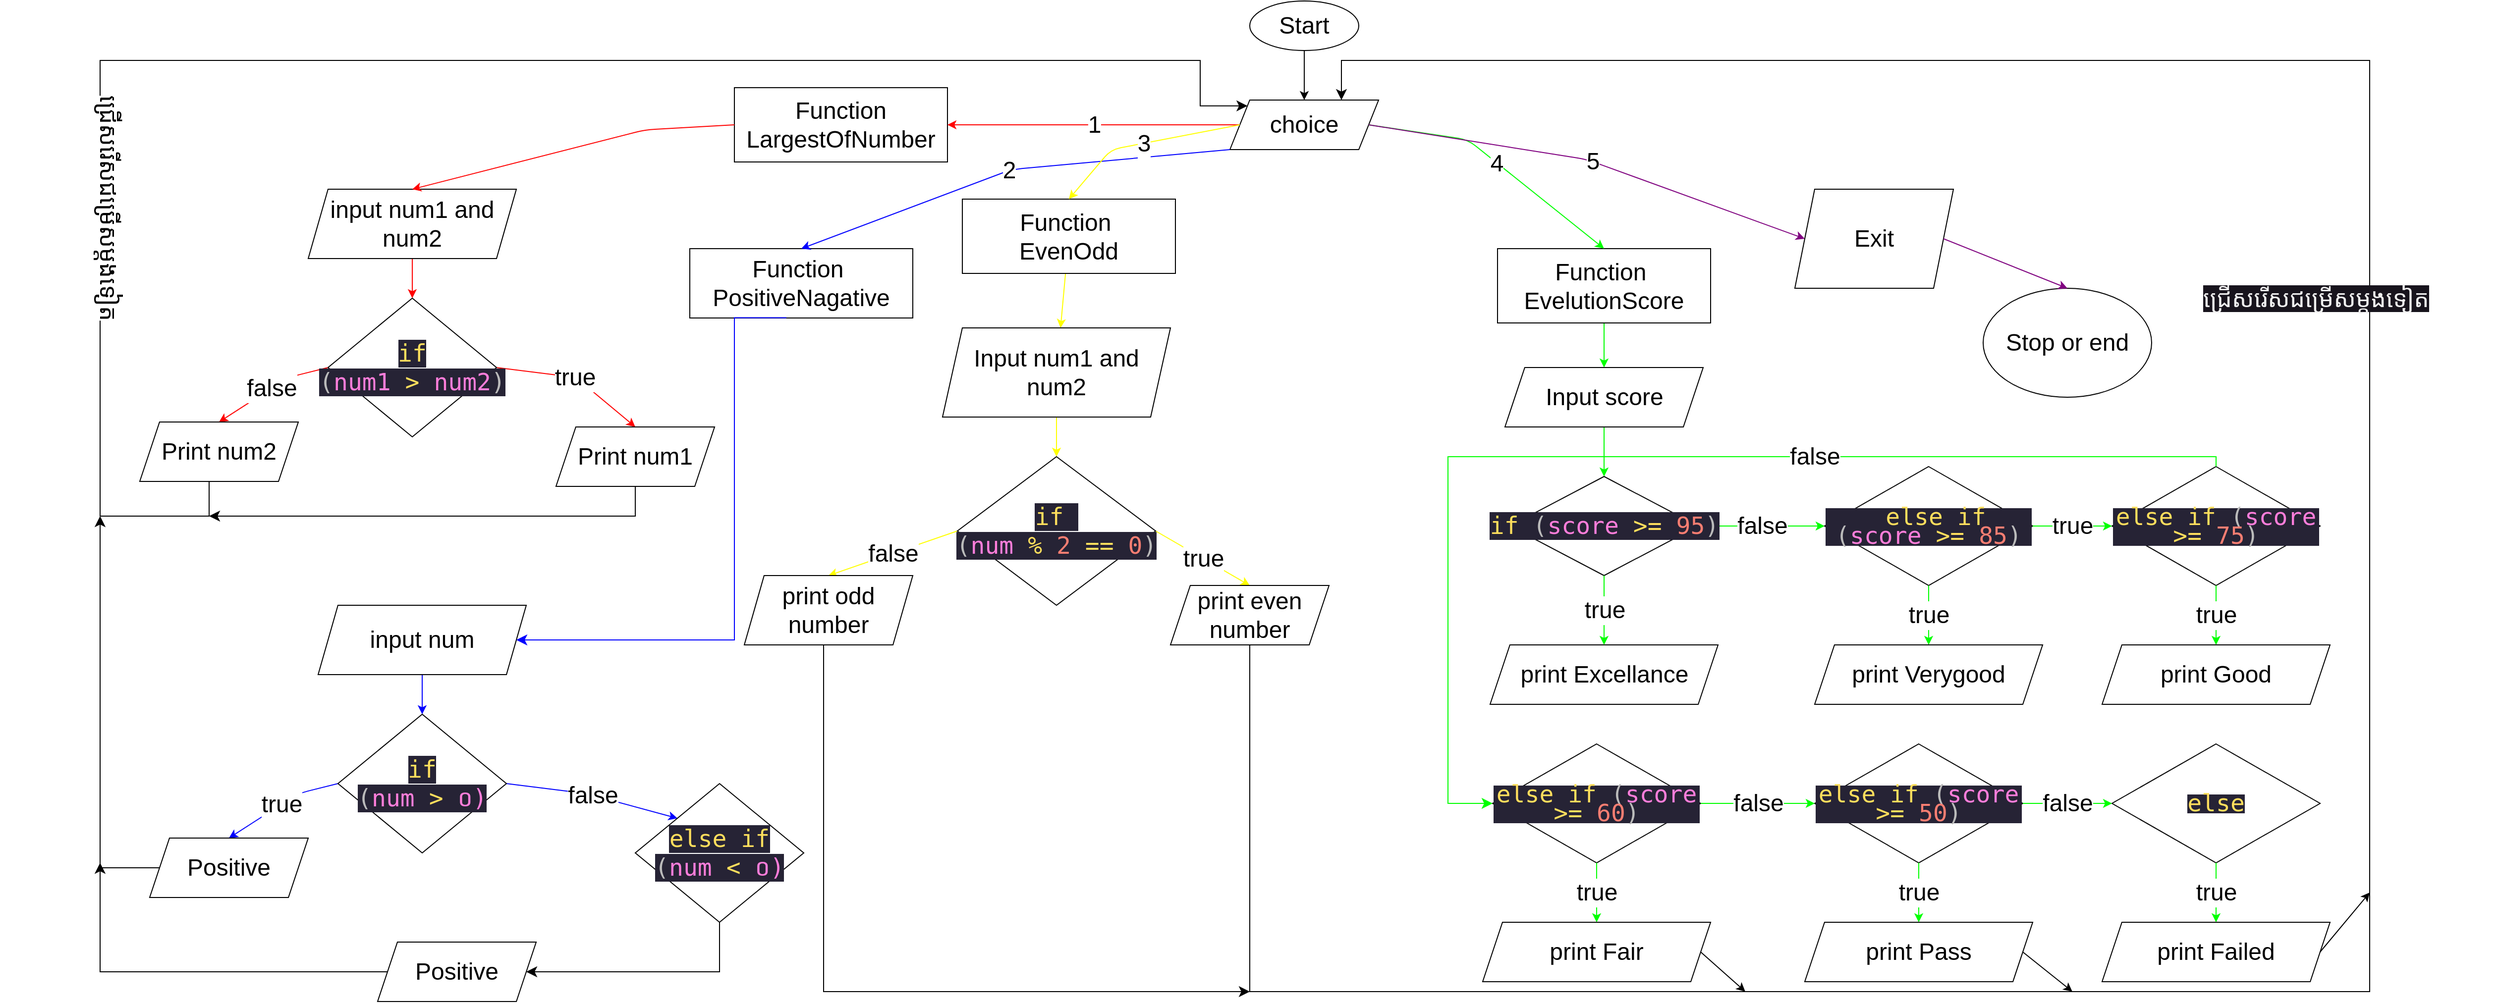 <mxfile version="25.0.2">
  <diagram id="Nfm0h8HNBkCvx8BDeSix" name="Page-1">
    <mxGraphModel dx="3462" dy="1308" grid="1" gridSize="10" guides="1" tooltips="1" connect="1" arrows="1" fold="1" page="1" pageScale="1" pageWidth="1390" pageHeight="980" math="0" shadow="0">
      <root>
        <mxCell id="0" />
        <mxCell id="1" parent="0" />
        <mxCell id="19" value="" style="edgeStyle=none;html=1;fontSize=24;" parent="1" source="17" target="18" edge="1">
          <mxGeometry relative="1" as="geometry" />
        </mxCell>
        <mxCell id="17" value="Start" style="ellipse;whiteSpace=wrap;html=1;fontSize=24;" parent="1" vertex="1">
          <mxGeometry x="350" width="110" height="50" as="geometry" />
        </mxCell>
        <mxCell id="18" value="choice" style="shape=parallelogram;perimeter=parallelogramPerimeter;whiteSpace=wrap;html=1;fixedSize=1;fontSize=24;" parent="1" vertex="1">
          <mxGeometry x="330" y="100" width="150" height="50" as="geometry" />
        </mxCell>
        <mxCell id="20" value="Function LargestOfNumber" style="whiteSpace=wrap;html=1;fontSize=24;" parent="1" vertex="1">
          <mxGeometry x="-170" y="87.5" width="215" height="75" as="geometry" />
        </mxCell>
        <mxCell id="22" value="Function&amp;nbsp;&lt;br&gt;PositiveNagative" style="whiteSpace=wrap;html=1;fontSize=24;" parent="1" vertex="1">
          <mxGeometry x="-215" y="250" width="225" height="70" as="geometry" />
        </mxCell>
        <mxCell id="25" value="" style="endArrow=classic;html=1;fontSize=24;exitX=0;exitY=0.5;exitDx=0;exitDy=0;entryX=1;entryY=0.5;entryDx=0;entryDy=0;strokeColor=#FF0000;fillColor=#FF0000;" parent="1" source="18" target="20" edge="1">
          <mxGeometry relative="1" as="geometry">
            <mxPoint x="350" y="170" as="sourcePoint" />
            <mxPoint x="450" y="170" as="targetPoint" />
          </mxGeometry>
        </mxCell>
        <mxCell id="26" value="1" style="edgeLabel;resizable=0;html=1;align=center;verticalAlign=middle;fontSize=24;" parent="25" connectable="0" vertex="1">
          <mxGeometry relative="1" as="geometry" />
        </mxCell>
        <mxCell id="27" value="" style="endArrow=classic;html=1;fontSize=24;exitX=0;exitY=1;exitDx=0;exitDy=0;entryX=0.5;entryY=0;entryDx=0;entryDy=0;strokeColor=#0000FF;fillColor=#0000FF;" parent="1" source="18" target="22" edge="1">
          <mxGeometry relative="1" as="geometry">
            <mxPoint x="480" y="124.91" as="sourcePoint" />
            <mxPoint x="580" y="124" as="targetPoint" />
            <Array as="points">
              <mxPoint x="110" y="170" />
            </Array>
          </mxGeometry>
        </mxCell>
        <mxCell id="28" value="2" style="edgeLabel;resizable=0;html=1;align=center;verticalAlign=middle;fontSize=24;" parent="27" connectable="0" vertex="1">
          <mxGeometry relative="1" as="geometry" />
        </mxCell>
        <mxCell id="63" value="" style="edgeStyle=none;html=1;fontSize=24;strokeColor=#FFFF00;fillColor=#FFFF00;" parent="1" source="30" target="62" edge="1">
          <mxGeometry relative="1" as="geometry" />
        </mxCell>
        <mxCell id="30" value="Function&amp;nbsp;&lt;br&gt;EvenOdd" style="whiteSpace=wrap;html=1;fontSize=24;" parent="1" vertex="1">
          <mxGeometry x="60" y="200" width="215" height="75" as="geometry" />
        </mxCell>
        <mxCell id="33" value="" style="endArrow=classic;html=1;fontSize=24;exitX=0;exitY=0.5;exitDx=0;exitDy=0;entryX=0.5;entryY=0;entryDx=0;entryDy=0;strokeColor=#FFFF00;fillColor=#FFFF00;" parent="1" source="18" target="30" edge="1">
          <mxGeometry relative="1" as="geometry">
            <mxPoint x="160" y="162.5" as="sourcePoint" />
            <mxPoint x="260" y="162.5" as="targetPoint" />
            <Array as="points">
              <mxPoint x="210" y="150" />
            </Array>
          </mxGeometry>
        </mxCell>
        <mxCell id="34" value="3" style="edgeLabel;resizable=0;html=1;align=center;verticalAlign=middle;fontSize=24;" parent="33" connectable="0" vertex="1">
          <mxGeometry relative="1" as="geometry" />
        </mxCell>
        <mxCell id="80" value="" style="edgeStyle=none;html=1;fontSize=24;strokeColor=#00FF00;fillColor=#00FF00;" parent="1" source="35" target="79" edge="1">
          <mxGeometry relative="1" as="geometry" />
        </mxCell>
        <mxCell id="35" value="Function&amp;nbsp;&lt;br&gt;EvelutionScore" style="whiteSpace=wrap;html=1;fontSize=24;" parent="1" vertex="1">
          <mxGeometry x="600" y="250" width="215" height="75" as="geometry" />
        </mxCell>
        <mxCell id="38" value="" style="endArrow=classic;html=1;fontSize=24;exitX=1;exitY=0.5;exitDx=0;exitDy=0;entryX=0.5;entryY=0;entryDx=0;entryDy=0;strokeColor=#00FF00;fillColor=#00FF00;" parent="1" source="18" target="35" edge="1">
          <mxGeometry relative="1" as="geometry">
            <mxPoint x="460" y="190" as="sourcePoint" />
            <mxPoint x="560" y="190" as="targetPoint" />
            <Array as="points">
              <mxPoint x="570" y="140" />
            </Array>
          </mxGeometry>
        </mxCell>
        <mxCell id="39" value="4" style="edgeLabel;resizable=0;html=1;align=center;verticalAlign=middle;fontSize=24;" parent="38" connectable="0" vertex="1">
          <mxGeometry relative="1" as="geometry" />
        </mxCell>
        <mxCell id="41" value="" style="endArrow=classic;html=1;fontSize=24;exitX=1;exitY=0.5;exitDx=0;exitDy=0;entryX=0;entryY=0.5;entryDx=0;entryDy=0;strokeColor=#800080;fillColor=#800080;" parent="1" source="18" target="152" edge="1">
          <mxGeometry relative="1" as="geometry">
            <mxPoint x="560" y="210" as="sourcePoint" />
            <mxPoint x="907.5" y="200" as="targetPoint" />
            <Array as="points">
              <mxPoint x="690" y="160" />
            </Array>
          </mxGeometry>
        </mxCell>
        <mxCell id="42" value="5" style="edgeLabel;resizable=0;html=1;align=center;verticalAlign=middle;fontSize=24;" parent="41" connectable="0" vertex="1">
          <mxGeometry relative="1" as="geometry" />
        </mxCell>
        <mxCell id="47" value="" style="endArrow=classic;html=1;fontSize=24;exitX=0.5;exitY=1;exitDx=0;exitDy=0;entryX=0.5;entryY=0;entryDx=0;entryDy=0;strokeColor=#FF0000;fillColor=#FF0000;" parent="1" source="44" target="93" edge="1">
          <mxGeometry relative="1" as="geometry">
            <mxPoint x="-495" y="300" as="targetPoint" />
          </mxGeometry>
        </mxCell>
        <mxCell id="44" value="input num1 and num2" style="shape=parallelogram;perimeter=parallelogramPerimeter;whiteSpace=wrap;html=1;fixedSize=1;fontSize=24;" parent="1" vertex="1">
          <mxGeometry x="-600" y="190" width="210" height="70" as="geometry" />
        </mxCell>
        <mxCell id="45" value="" style="endArrow=classic;html=1;fontSize=24;exitX=0;exitY=0.5;exitDx=0;exitDy=0;entryX=0.5;entryY=0;entryDx=0;entryDy=0;strokeColor=#FF0000;fillColor=#FF0000;" parent="1" source="20" target="44" edge="1">
          <mxGeometry width="50" height="50" relative="1" as="geometry">
            <mxPoint x="-250" y="120" as="sourcePoint" />
            <mxPoint x="-200" y="70" as="targetPoint" />
            <Array as="points">
              <mxPoint x="-260" y="130" />
            </Array>
          </mxGeometry>
        </mxCell>
        <mxCell id="50" value="" style="endArrow=classic;html=1;fontSize=24;exitX=0;exitY=0.5;exitDx=0;exitDy=0;entryX=0.5;entryY=0;entryDx=0;entryDy=0;strokeColor=#FF0000;fillColor=#FF0000;" parent="1" source="93" target="97" edge="1">
          <mxGeometry relative="1" as="geometry">
            <mxPoint x="-585" y="330" as="sourcePoint" />
            <mxPoint x="-697.5" y="420" as="targetPoint" />
            <Array as="points">
              <mxPoint x="-620" y="380" />
            </Array>
          </mxGeometry>
        </mxCell>
        <mxCell id="51" value="false" style="edgeLabel;resizable=0;html=1;align=center;verticalAlign=middle;fontSize=24;" parent="50" connectable="0" vertex="1">
          <mxGeometry relative="1" as="geometry" />
        </mxCell>
        <mxCell id="53" value="" style="endArrow=classic;html=1;fontSize=24;exitX=1;exitY=0.5;exitDx=0;exitDy=0;entryX=0.5;entryY=0;entryDx=0;entryDy=0;strokeColor=#FF0000;fillColor=#FF0000;" parent="1" source="93" target="98" edge="1">
          <mxGeometry relative="1" as="geometry">
            <mxPoint x="-405" y="330" as="sourcePoint" />
            <mxPoint x="-270" y="425" as="targetPoint" />
            <Array as="points">
              <mxPoint x="-330" y="380" />
            </Array>
          </mxGeometry>
        </mxCell>
        <mxCell id="54" value="true" style="edgeLabel;resizable=0;html=1;align=center;verticalAlign=middle;fontSize=24;" parent="53" connectable="0" vertex="1">
          <mxGeometry relative="1" as="geometry" />
        </mxCell>
        <mxCell id="59" value="" style="edgeStyle=segmentEdgeStyle;endArrow=classic;html=1;curved=0;rounded=0;endSize=8;startSize=8;fontSize=24;exitX=0.5;exitY=1;exitDx=0;exitDy=0;entryX=0;entryY=0;entryDx=0;entryDy=0;" parent="1" source="97" target="18" edge="1">
          <mxGeometry width="50" height="50" relative="1" as="geometry">
            <mxPoint x="-697.5" y="480" as="sourcePoint" />
            <mxPoint x="180" y="290" as="targetPoint" />
            <Array as="points">
              <mxPoint x="-690" y="480" />
              <mxPoint x="-700" y="480" />
              <mxPoint x="-700" y="520" />
              <mxPoint x="-810" y="520" />
              <mxPoint x="-810" y="60" />
              <mxPoint x="300" y="60" />
              <mxPoint x="300" y="106" />
            </Array>
          </mxGeometry>
        </mxCell>
        <mxCell id="61" value="ជ្រើសរើសជម្រើសម្តងទៀត" style="edgeLabel;resizable=0;html=1;align=center;verticalAlign=middle;fontSize=24;rotation=90;" parent="1" connectable="0" vertex="1">
          <mxGeometry x="-910.996" y="550.0" as="geometry">
            <mxPoint x="-341.941" y="-108.892" as="offset" />
          </mxGeometry>
        </mxCell>
        <mxCell id="65" value="" style="edgeStyle=none;html=1;entryX=0.5;entryY=0;entryDx=0;entryDy=0;strokeColor=#FFFF00;fillColor=#FFFF00;" parent="1" source="62" target="100" edge="1">
          <mxGeometry relative="1" as="geometry">
            <mxPoint x="155" y="485" as="targetPoint" />
          </mxGeometry>
        </mxCell>
        <mxCell id="62" value="Input num1 and num2" style="shape=parallelogram;perimeter=parallelogramPerimeter;whiteSpace=wrap;html=1;fixedSize=1;fontSize=24;" parent="1" vertex="1">
          <mxGeometry x="40" y="330" width="230" height="90" as="geometry" />
        </mxCell>
        <mxCell id="68" value="" style="endArrow=classic;html=1;entryX=0.5;entryY=0;entryDx=0;entryDy=0;exitX=0;exitY=0.5;exitDx=0;exitDy=0;strokeColor=#FFFF00;fillColor=#FFFF00;" parent="1" source="100" target="101" edge="1">
          <mxGeometry relative="1" as="geometry">
            <mxPoint x="50" y="530" as="sourcePoint" />
            <mxPoint x="-80" y="560" as="targetPoint" />
          </mxGeometry>
        </mxCell>
        <mxCell id="69" value="&lt;font style=&quot;font-size: 24px;&quot;&gt;false&lt;/font&gt;" style="edgeLabel;resizable=0;html=1;align=center;verticalAlign=middle;" parent="68" connectable="0" vertex="1">
          <mxGeometry relative="1" as="geometry" />
        </mxCell>
        <mxCell id="72" value="" style="endArrow=classic;html=1;exitX=1;exitY=0.5;exitDx=0;exitDy=0;entryX=0.5;entryY=0;entryDx=0;entryDy=0;strokeColor=#FFFF00;fillColor=#FFFF00;" parent="1" source="100" target="102" edge="1">
          <mxGeometry relative="1" as="geometry">
            <mxPoint x="300" y="522.5" as="sourcePoint" />
            <mxPoint x="352.5" y="560" as="targetPoint" />
          </mxGeometry>
        </mxCell>
        <mxCell id="73" value="&lt;font style=&quot;font-size: 24px;&quot;&gt;true&lt;/font&gt;" style="edgeLabel;resizable=0;html=1;align=center;verticalAlign=middle;" parent="72" connectable="0" vertex="1">
          <mxGeometry relative="1" as="geometry" />
        </mxCell>
        <mxCell id="78" value="" style="edgeStyle=segmentEdgeStyle;endArrow=classic;html=1;curved=0;rounded=0;endSize=8;startSize=8;exitX=0.5;exitY=1;exitDx=0;exitDy=0;entryX=0.75;entryY=0;entryDx=0;entryDy=0;" parent="1" source="102" target="18" edge="1">
          <mxGeometry width="50" height="50" relative="1" as="geometry">
            <mxPoint x="155" y="720" as="sourcePoint" />
            <mxPoint x="230" y="760" as="targetPoint" />
            <Array as="points">
              <mxPoint x="350" y="1000" />
              <mxPoint x="1480" y="1000" />
              <mxPoint x="1480" y="60" />
              <mxPoint x="443" y="60" />
            </Array>
          </mxGeometry>
        </mxCell>
        <mxCell id="82" value="" style="edgeStyle=none;html=1;fontSize=24;entryX=0.5;entryY=0;entryDx=0;entryDy=0;strokeColor=#00FF00;fillColor=#00FF00;" parent="1" source="79" target="107" edge="1">
          <mxGeometry relative="1" as="geometry">
            <mxPoint x="707.5" y="510" as="targetPoint" />
          </mxGeometry>
        </mxCell>
        <mxCell id="79" value="&lt;font style=&quot;font-size: 24px;&quot;&gt;Input score&lt;/font&gt;" style="shape=parallelogram;perimeter=parallelogramPerimeter;whiteSpace=wrap;html=1;fixedSize=1;" parent="1" vertex="1">
          <mxGeometry x="607.5" y="370" width="200" height="60" as="geometry" />
        </mxCell>
        <mxCell id="83" value="&lt;font style=&quot;font-size: 24px;&quot;&gt;print Excellance&lt;/font&gt;" style="shape=parallelogram;perimeter=parallelogramPerimeter;whiteSpace=wrap;html=1;fixedSize=1;" parent="1" vertex="1">
          <mxGeometry x="592.5" y="650" width="230" height="60" as="geometry" />
        </mxCell>
        <mxCell id="87" value="" style="endArrow=classic;html=1;fontSize=24;exitX=1;exitY=0.5;exitDx=0;exitDy=0;entryX=0;entryY=0.5;entryDx=0;entryDy=0;strokeColor=#00FF00;fillColor=#00FF00;" parent="1" source="107" target="114" edge="1">
          <mxGeometry relative="1" as="geometry">
            <mxPoint x="827.5" y="540" as="sourcePoint" />
            <mxPoint x="930" y="530" as="targetPoint" />
          </mxGeometry>
        </mxCell>
        <mxCell id="88" value="false" style="edgeLabel;resizable=0;html=1;align=center;verticalAlign=middle;fontSize=24;" parent="87" connectable="0" vertex="1">
          <mxGeometry relative="1" as="geometry" />
        </mxCell>
        <mxCell id="93" value="&lt;span style=&quot;font-family: Consolas, &amp;quot;Kantumruy Pro&amp;quot;, monospace, Consolas, &amp;quot;Courier New&amp;quot;, monospace; background-color: rgb(38, 35, 53);&quot;&gt;&lt;font color=&quot;#fede5d&quot;&gt;if&lt;/font&gt;&lt;/span&gt;&lt;span style=&quot;font-family: Consolas, &amp;quot;Kantumruy Pro&amp;quot;, monospace, Consolas, &amp;quot;Courier New&amp;quot;, monospace; background-color: rgb(38, 35, 53); color: rgb(187, 187, 187);&quot;&gt; (&lt;span style=&quot;color: rgb(255, 126, 219);&quot;&gt;num1&lt;/span&gt;&amp;nbsp;&lt;span style=&quot;color: rgb(254, 222, 93);&quot;&gt;&amp;gt;&lt;/span&gt;&amp;nbsp;&lt;span style=&quot;color: rgb(255, 126, 219);&quot;&gt;num2&lt;/span&gt;)&lt;/span&gt;" style="rhombus;whiteSpace=wrap;html=1;fontSize=24;" parent="1" vertex="1">
          <mxGeometry x="-580" y="300" width="170" height="140" as="geometry" />
        </mxCell>
        <mxCell id="97" value="Print num2" style="shape=parallelogram;perimeter=parallelogramPerimeter;whiteSpace=wrap;html=1;fixedSize=1;fontSize=24;" parent="1" vertex="1">
          <mxGeometry x="-770" y="425" width="160" height="60" as="geometry" />
        </mxCell>
        <mxCell id="99" value="" style="endArrow=none;html=1;fontSize=24;exitX=0.5;exitY=1;exitDx=0;exitDy=0;" parent="1" target="98" edge="1">
          <mxGeometry width="50" height="50" relative="1" as="geometry">
            <mxPoint x="-270" y="485" as="sourcePoint" />
            <mxPoint x="-700" y="520" as="targetPoint" />
            <Array as="points" />
          </mxGeometry>
        </mxCell>
        <mxCell id="98" value="Print num1" style="shape=parallelogram;perimeter=parallelogramPerimeter;whiteSpace=wrap;html=1;fixedSize=1;fontSize=24;" parent="1" vertex="1">
          <mxGeometry x="-350" y="430" width="160" height="60" as="geometry" />
        </mxCell>
        <mxCell id="100" value="&lt;font style=&quot;font-family: Consolas, &amp;quot;Kantumruy Pro&amp;quot;, monospace, Consolas, &amp;quot;Courier New&amp;quot;, monospace; background-color: rgb(38, 35, 53);&quot; color=&quot;#fede5d&quot;&gt;if&lt;/font&gt;&lt;span style=&quot;font-family: Consolas, &amp;quot;Kantumruy Pro&amp;quot;, monospace, Consolas, &amp;quot;Courier New&amp;quot;, monospace; background-color: rgb(38, 35, 53); color: rgb(187, 187, 187);&quot;&gt;&amp;nbsp;&lt;br&gt;(&lt;span style=&quot;color: rgb(255, 126, 219);&quot;&gt;num&lt;/span&gt;&amp;nbsp;&lt;span style=&quot;color: rgb(254, 222, 93);&quot;&gt;%&lt;/span&gt;&amp;nbsp;&lt;span style=&quot;color: rgb(249, 126, 114);&quot;&gt;2&lt;/span&gt;&amp;nbsp;&lt;span style=&quot;color: rgb(254, 222, 93);&quot;&gt;==&lt;/span&gt;&amp;nbsp;&lt;span style=&quot;color: rgb(249, 126, 114);&quot;&gt;0&lt;/span&gt;)&lt;/span&gt;" style="rhombus;whiteSpace=wrap;html=1;fontSize=24;" parent="1" vertex="1">
          <mxGeometry x="55" y="460" width="200" height="150" as="geometry" />
        </mxCell>
        <mxCell id="101" value="print odd number" style="shape=parallelogram;perimeter=parallelogramPerimeter;whiteSpace=wrap;html=1;fixedSize=1;fontSize=24;" parent="1" vertex="1">
          <mxGeometry x="-160" y="580" width="170" height="70" as="geometry" />
        </mxCell>
        <mxCell id="102" value="print even number" style="shape=parallelogram;perimeter=parallelogramPerimeter;whiteSpace=wrap;html=1;fixedSize=1;fontSize=24;" parent="1" vertex="1">
          <mxGeometry x="270" y="590" width="160" height="60" as="geometry" />
        </mxCell>
        <mxCell id="104" value="&lt;span style=&quot;color: rgb(240, 240, 240); font-family: Helvetica; font-size: 24px; font-style: normal; font-variant-ligatures: normal; font-variant-caps: normal; font-weight: 400; letter-spacing: normal; orphans: 2; text-align: center; text-indent: 0px; text-transform: none; widows: 2; word-spacing: 0px; -webkit-text-stroke-width: 0px; background-color: rgb(24, 20, 29); text-decoration-thickness: initial; text-decoration-style: initial; text-decoration-color: initial; float: none; display: inline !important;&quot;&gt;ជ្រើសរើសជម្រើសម្តងទៀត&lt;/span&gt;" style="text;whiteSpace=wrap;html=1;fontSize=24;" parent="1" vertex="1">
          <mxGeometry x="1310" y="280" width="300" height="50" as="geometry" />
        </mxCell>
        <mxCell id="108" value="" style="endArrow=none;html=1;fontSize=24;exitX=0.5;exitY=1;exitDx=0;exitDy=0;entryX=0.5;entryY=0;entryDx=0;entryDy=0;" parent="1" target="107" edge="1">
          <mxGeometry relative="1" as="geometry">
            <mxPoint x="707.5" y="570" as="sourcePoint" />
            <mxPoint x="707.5" y="650" as="targetPoint" />
          </mxGeometry>
        </mxCell>
        <mxCell id="109" value="true" style="edgeLabel;resizable=0;html=1;align=center;verticalAlign=middle;fontSize=24;" parent="108" connectable="0" vertex="1">
          <mxGeometry relative="1" as="geometry" />
        </mxCell>
        <mxCell id="107" value="&lt;span style=&quot;font-family: Consolas, &amp;quot;Kantumruy Pro&amp;quot;, monospace, Consolas, &amp;quot;Courier New&amp;quot;, monospace; background-color: rgb(38, 35, 53); color: rgb(254, 222, 93);&quot;&gt;if&lt;/span&gt;&lt;span style=&quot;color: rgb(187, 187, 187); font-family: Consolas, &amp;quot;Kantumruy Pro&amp;quot;, monospace, Consolas, &amp;quot;Courier New&amp;quot;, monospace; background-color: rgb(38, 35, 53);&quot;&gt;&amp;nbsp;(&lt;/span&gt;&lt;span style=&quot;font-family: Consolas, &amp;quot;Kantumruy Pro&amp;quot;, monospace, Consolas, &amp;quot;Courier New&amp;quot;, monospace; background-color: rgb(38, 35, 53); color: rgb(255, 126, 219);&quot;&gt;score&lt;/span&gt;&lt;span style=&quot;color: rgb(187, 187, 187); font-family: Consolas, &amp;quot;Kantumruy Pro&amp;quot;, monospace, Consolas, &amp;quot;Courier New&amp;quot;, monospace; background-color: rgb(38, 35, 53);&quot;&gt;&amp;nbsp;&lt;/span&gt;&lt;span style=&quot;font-family: Consolas, &amp;quot;Kantumruy Pro&amp;quot;, monospace, Consolas, &amp;quot;Courier New&amp;quot;, monospace; background-color: rgb(38, 35, 53); color: rgb(254, 222, 93);&quot;&gt;&amp;gt;=&lt;/span&gt;&lt;span style=&quot;color: rgb(187, 187, 187); font-family: Consolas, &amp;quot;Kantumruy Pro&amp;quot;, monospace, Consolas, &amp;quot;Courier New&amp;quot;, monospace; background-color: rgb(38, 35, 53);&quot;&gt;&amp;nbsp;&lt;/span&gt;&lt;span style=&quot;font-family: Consolas, &amp;quot;Kantumruy Pro&amp;quot;, monospace, Consolas, &amp;quot;Courier New&amp;quot;, monospace; background-color: rgb(38, 35, 53); color: rgb(249, 126, 114);&quot;&gt;95&lt;/span&gt;&lt;span style=&quot;color: rgb(187, 187, 187); font-family: Consolas, &amp;quot;Kantumruy Pro&amp;quot;, monospace, Consolas, &amp;quot;Courier New&amp;quot;, monospace; background-color: rgb(38, 35, 53);&quot;&gt;)&lt;/span&gt;" style="rhombus;whiteSpace=wrap;html=1;fontSize=24;" parent="1" vertex="1">
          <mxGeometry x="612.5" y="480" width="190" height="100" as="geometry" />
        </mxCell>
        <mxCell id="110" value="" style="endArrow=classic;html=1;fontSize=24;exitX=0.5;exitY=1;exitDx=0;exitDy=0;entryX=0.5;entryY=0;entryDx=0;entryDy=0;strokeColor=#00FF00;fillColor=#00FF00;" parent="1" source="107" target="83" edge="1">
          <mxGeometry relative="1" as="geometry">
            <mxPoint x="660" y="590" as="sourcePoint" />
            <mxPoint x="680" y="620" as="targetPoint" />
          </mxGeometry>
        </mxCell>
        <mxCell id="111" value="true" style="edgeLabel;resizable=0;html=1;align=center;verticalAlign=middle;fontSize=24;" parent="110" connectable="0" vertex="1">
          <mxGeometry relative="1" as="geometry" />
        </mxCell>
        <mxCell id="114" value="&lt;div style=&quot;color: rgb(187, 187, 187); background-color: rgb(38, 35, 53); font-family: Consolas, &amp;quot;Kantumruy Pro&amp;quot;, monospace, Consolas, &amp;quot;Courier New&amp;quot;, monospace; line-height: 19px;&quot;&gt;&lt;font style=&quot;font-size: 24px;&quot;&gt;&amp;nbsp;&lt;span style=&quot;color: rgb(254, 222, 93);&quot;&gt;else&lt;/span&gt; &lt;span style=&quot;color: rgb(254, 222, 93);&quot;&gt;if&lt;/span&gt; (&lt;span style=&quot;color: rgb(255, 126, 219);&quot;&gt;score&lt;/span&gt; &lt;span style=&quot;color: rgb(254, 222, 93);&quot;&gt;&amp;gt;=&lt;/span&gt; &lt;span style=&quot;color: rgb(249, 126, 114);&quot;&gt;85&lt;/span&gt;)&lt;/font&gt;&lt;/div&gt;" style="rhombus;whiteSpace=wrap;html=1;fontSize=24;" parent="1" vertex="1">
          <mxGeometry x="930" y="470" width="210" height="120" as="geometry" />
        </mxCell>
        <mxCell id="115" value="" style="endArrow=classic;html=1;fontSize=24;exitX=0.5;exitY=1;exitDx=0;exitDy=0;entryX=0.5;entryY=0;entryDx=0;entryDy=0;strokeColor=#00FF00;fillColor=#00FF00;" parent="1" source="114" target="117" edge="1">
          <mxGeometry relative="1" as="geometry">
            <mxPoint x="1020" y="590" as="sourcePoint" />
            <mxPoint x="1035" y="660" as="targetPoint" />
          </mxGeometry>
        </mxCell>
        <mxCell id="116" value="true" style="edgeLabel;resizable=0;html=1;align=center;verticalAlign=middle;fontSize=24;" parent="115" connectable="0" vertex="1">
          <mxGeometry relative="1" as="geometry" />
        </mxCell>
        <mxCell id="117" value="&lt;font style=&quot;font-size: 24px;&quot;&gt;print Verygood&lt;/font&gt;" style="shape=parallelogram;perimeter=parallelogramPerimeter;whiteSpace=wrap;html=1;fixedSize=1;" parent="1" vertex="1">
          <mxGeometry x="920" y="650" width="230" height="60" as="geometry" />
        </mxCell>
        <mxCell id="118" value="&lt;div style=&quot;color: rgb(187, 187, 187); background-color: rgb(38, 35, 53); font-family: Consolas, &amp;quot;Kantumruy Pro&amp;quot;, monospace, Consolas, &amp;quot;Courier New&amp;quot;, monospace; line-height: 19px;&quot;&gt;&lt;div style=&quot;line-height: 19px;&quot;&gt;&lt;font style=&quot;font-size: 24px;&quot;&gt;&lt;span style=&quot;color: rgb(254, 222, 93);&quot;&gt;else&lt;/span&gt; &lt;span style=&quot;color: rgb(254, 222, 93);&quot;&gt;if&lt;/span&gt; (&lt;span style=&quot;color: rgb(255, 126, 219);&quot;&gt;score&lt;/span&gt; &lt;span style=&quot;color: rgb(254, 222, 93);&quot;&gt;&amp;gt;=&lt;/span&gt; &lt;span style=&quot;color: rgb(249, 126, 114);&quot;&gt;75&lt;/span&gt;)&lt;/font&gt;&lt;/div&gt;&lt;/div&gt;" style="rhombus;whiteSpace=wrap;html=1;fontSize=24;" parent="1" vertex="1">
          <mxGeometry x="1220" y="470" width="210" height="120" as="geometry" />
        </mxCell>
        <mxCell id="119" value="" style="endArrow=classic;html=1;fontSize=24;exitX=0.5;exitY=1;exitDx=0;exitDy=0;entryX=0.5;entryY=0;entryDx=0;entryDy=0;strokeColor=#00FF00;fillColor=#00FF00;" parent="1" source="118" target="121" edge="1">
          <mxGeometry relative="1" as="geometry">
            <mxPoint x="1310" y="590" as="sourcePoint" />
            <mxPoint x="1325" y="660" as="targetPoint" />
          </mxGeometry>
        </mxCell>
        <mxCell id="120" value="true" style="edgeLabel;resizable=0;html=1;align=center;verticalAlign=middle;fontSize=24;" parent="119" connectable="0" vertex="1">
          <mxGeometry relative="1" as="geometry" />
        </mxCell>
        <mxCell id="121" value="&lt;font style=&quot;font-size: 24px;&quot;&gt;print Good&lt;/font&gt;" style="shape=parallelogram;perimeter=parallelogramPerimeter;whiteSpace=wrap;html=1;fixedSize=1;" parent="1" vertex="1">
          <mxGeometry x="1210" y="650" width="230" height="60" as="geometry" />
        </mxCell>
        <mxCell id="122" value="" style="endArrow=classic;html=1;fontSize=24;entryX=0;entryY=0.5;entryDx=0;entryDy=0;strokeColor=#00FF00;fillColor=#00FF00;" parent="1" target="118" edge="1">
          <mxGeometry relative="1" as="geometry">
            <mxPoint x="1140" y="530" as="sourcePoint" />
            <mxPoint x="930" y="570" as="targetPoint" />
          </mxGeometry>
        </mxCell>
        <mxCell id="123" value="true" style="edgeLabel;resizable=0;html=1;align=center;verticalAlign=middle;fontSize=24;" parent="122" connectable="0" vertex="1">
          <mxGeometry relative="1" as="geometry" />
        </mxCell>
        <mxCell id="124" value="" style="edgeStyle=segmentEdgeStyle;endArrow=classic;html=1;curved=0;rounded=0;endSize=8;startSize=8;fontSize=24;exitX=0.5;exitY=1;exitDx=0;exitDy=0;" parent="1" source="101" edge="1">
          <mxGeometry width="50" height="50" relative="1" as="geometry">
            <mxPoint x="700" y="900" as="sourcePoint" />
            <mxPoint x="350" y="1000" as="targetPoint" />
            <Array as="points">
              <mxPoint x="-80" y="650" />
              <mxPoint x="-80" y="1000" />
            </Array>
          </mxGeometry>
        </mxCell>
        <mxCell id="125" value="&lt;div style=&quot;color: rgb(187, 187, 187); background-color: rgb(38, 35, 53); font-family: Consolas, &amp;quot;Kantumruy Pro&amp;quot;, monospace, Consolas, &amp;quot;Courier New&amp;quot;, monospace; line-height: 19px;&quot;&gt;&lt;div style=&quot;line-height: 19px;&quot;&gt;&lt;div style=&quot;line-height: 19px;&quot;&gt;&lt;font style=&quot;font-size: 24px;&quot;&gt;&lt;span style=&quot;color: rgb(254, 222, 93);&quot;&gt;else&lt;/span&gt; &lt;span style=&quot;color: rgb(254, 222, 93);&quot;&gt;if&lt;/span&gt; (&lt;span style=&quot;color: rgb(255, 126, 219);&quot;&gt;score&lt;/span&gt; &lt;span style=&quot;color: rgb(254, 222, 93);&quot;&gt;&amp;gt;=&lt;/span&gt; &lt;span style=&quot;color: rgb(249, 126, 114);&quot;&gt;60&lt;/span&gt;)&lt;/font&gt;&lt;/div&gt;&lt;/div&gt;&lt;/div&gt;" style="rhombus;whiteSpace=wrap;html=1;fontSize=24;" parent="1" vertex="1">
          <mxGeometry x="595" y="750" width="210" height="120" as="geometry" />
        </mxCell>
        <mxCell id="126" value="" style="endArrow=classic;html=1;fontSize=24;exitX=0.5;exitY=1;exitDx=0;exitDy=0;entryX=0.5;entryY=0;entryDx=0;entryDy=0;strokeColor=#00FF00;fillColor=#00FF00;" parent="1" source="125" target="128" edge="1">
          <mxGeometry relative="1" as="geometry">
            <mxPoint x="685" y="870" as="sourcePoint" />
            <mxPoint x="700" y="940" as="targetPoint" />
          </mxGeometry>
        </mxCell>
        <mxCell id="127" value="true" style="edgeLabel;resizable=0;html=1;align=center;verticalAlign=middle;fontSize=24;" parent="126" connectable="0" vertex="1">
          <mxGeometry relative="1" as="geometry" />
        </mxCell>
        <mxCell id="128" value="&lt;font style=&quot;font-size: 24px;&quot;&gt;print Fair&lt;/font&gt;" style="shape=parallelogram;perimeter=parallelogramPerimeter;whiteSpace=wrap;html=1;fixedSize=1;" parent="1" vertex="1">
          <mxGeometry x="585" y="930" width="230" height="60" as="geometry" />
        </mxCell>
        <mxCell id="130" value="" style="edgeStyle=segmentEdgeStyle;endArrow=classic;html=1;curved=0;rounded=0;endSize=8;startSize=8;fontSize=24;exitX=0.5;exitY=0;exitDx=0;exitDy=0;entryX=0;entryY=0.5;entryDx=0;entryDy=0;strokeColor=#00FF00;fillColor=#00FF00;" parent="1" source="118" target="125" edge="1">
          <mxGeometry width="50" height="50" relative="1" as="geometry">
            <mxPoint x="770" y="700" as="sourcePoint" />
            <mxPoint x="820" y="650" as="targetPoint" />
            <Array as="points">
              <mxPoint x="1325" y="460" />
              <mxPoint x="550" y="460" />
              <mxPoint x="550" y="810" />
            </Array>
          </mxGeometry>
        </mxCell>
        <mxCell id="131" value="false" style="edgeLabel;resizable=0;html=1;align=center;verticalAlign=middle;fontSize=24;" parent="1" connectable="0" vertex="1">
          <mxGeometry x="920" y="460" as="geometry" />
        </mxCell>
        <mxCell id="132" value="&lt;div style=&quot;color: rgb(187, 187, 187); background-color: rgb(38, 35, 53); font-family: Consolas, &amp;quot;Kantumruy Pro&amp;quot;, monospace, Consolas, &amp;quot;Courier New&amp;quot;, monospace; line-height: 19px;&quot;&gt;&lt;div style=&quot;line-height: 19px;&quot;&gt;&lt;div style=&quot;line-height: 19px;&quot;&gt;&lt;div style=&quot;line-height: 19px;&quot;&gt;&lt;font style=&quot;font-size: 24px;&quot;&gt;&lt;span style=&quot;color: rgb(254, 222, 93);&quot;&gt;else&lt;/span&gt; &lt;span style=&quot;color: rgb(254, 222, 93);&quot;&gt;if&lt;/span&gt; (&lt;span style=&quot;color: rgb(255, 126, 219);&quot;&gt;score&lt;/span&gt; &lt;span style=&quot;color: rgb(254, 222, 93);&quot;&gt;&amp;gt;=&lt;/span&gt; &lt;span style=&quot;color: rgb(249, 126, 114);&quot;&gt;50&lt;/span&gt;)&lt;/font&gt;&lt;/div&gt;&lt;/div&gt;&lt;/div&gt;&lt;/div&gt;" style="rhombus;whiteSpace=wrap;html=1;fontSize=24;" parent="1" vertex="1">
          <mxGeometry x="920" y="750" width="210" height="120" as="geometry" />
        </mxCell>
        <mxCell id="133" value="" style="endArrow=classic;html=1;fontSize=24;exitX=0.5;exitY=1;exitDx=0;exitDy=0;entryX=0.5;entryY=0;entryDx=0;entryDy=0;strokeColor=#00FF00;fillColor=#00FF00;" parent="1" source="132" target="135" edge="1">
          <mxGeometry relative="1" as="geometry">
            <mxPoint x="1010" y="870" as="sourcePoint" />
            <mxPoint x="1025" y="940" as="targetPoint" />
          </mxGeometry>
        </mxCell>
        <mxCell id="134" value="true" style="edgeLabel;resizable=0;html=1;align=center;verticalAlign=middle;fontSize=24;" parent="133" connectable="0" vertex="1">
          <mxGeometry relative="1" as="geometry" />
        </mxCell>
        <mxCell id="135" value="&lt;font style=&quot;font-size: 24px;&quot;&gt;print Pass&lt;/font&gt;" style="shape=parallelogram;perimeter=parallelogramPerimeter;whiteSpace=wrap;html=1;fixedSize=1;" parent="1" vertex="1">
          <mxGeometry x="910" y="930" width="230" height="60" as="geometry" />
        </mxCell>
        <mxCell id="136" value="" style="endArrow=classic;html=1;fontSize=24;entryX=0;entryY=0.5;entryDx=0;entryDy=0;exitX=1;exitY=0.5;exitDx=0;exitDy=0;strokeColor=#00FF00;fillColor=#00FF00;" parent="1" source="125" target="132" edge="1">
          <mxGeometry relative="1" as="geometry">
            <mxPoint x="807.5" y="809.17" as="sourcePoint" />
            <mxPoint x="887.5" y="809.17" as="targetPoint" />
          </mxGeometry>
        </mxCell>
        <mxCell id="137" value="false" style="edgeLabel;resizable=0;html=1;align=center;verticalAlign=middle;fontSize=24;" parent="136" connectable="0" vertex="1">
          <mxGeometry relative="1" as="geometry" />
        </mxCell>
        <mxCell id="142" value="&lt;div style=&quot;color: rgb(187, 187, 187); background-color: rgb(38, 35, 53); font-family: Consolas, &amp;quot;Kantumruy Pro&amp;quot;, monospace, Consolas, &amp;quot;Courier New&amp;quot;, monospace; line-height: 19px;&quot;&gt;&lt;div style=&quot;line-height: 19px;&quot;&gt;&lt;div style=&quot;line-height: 19px;&quot;&gt;&lt;div style=&quot;line-height: 19px;&quot;&gt;&lt;font style=&quot;font-size: 24px;&quot;&gt;&lt;span style=&quot;color: rgb(254, 222, 93);&quot;&gt;else&lt;/span&gt;&lt;/font&gt;&lt;/div&gt;&lt;/div&gt;&lt;/div&gt;&lt;/div&gt;" style="rhombus;whiteSpace=wrap;html=1;fontSize=24;" parent="1" vertex="1">
          <mxGeometry x="1220" y="750" width="210" height="120" as="geometry" />
        </mxCell>
        <mxCell id="143" value="" style="endArrow=classic;html=1;fontSize=24;exitX=0.5;exitY=1;exitDx=0;exitDy=0;entryX=0.5;entryY=0;entryDx=0;entryDy=0;strokeColor=#00FF00;fillColor=#00FF00;" parent="1" source="142" target="145" edge="1">
          <mxGeometry relative="1" as="geometry">
            <mxPoint x="1310" y="870" as="sourcePoint" />
            <mxPoint x="1325" y="940" as="targetPoint" />
          </mxGeometry>
        </mxCell>
        <mxCell id="144" value="true" style="edgeLabel;resizable=0;html=1;align=center;verticalAlign=middle;fontSize=24;" parent="143" connectable="0" vertex="1">
          <mxGeometry relative="1" as="geometry" />
        </mxCell>
        <mxCell id="145" value="&lt;font style=&quot;font-size: 24px;&quot;&gt;print Failed&lt;/font&gt;" style="shape=parallelogram;perimeter=parallelogramPerimeter;whiteSpace=wrap;html=1;fixedSize=1;" parent="1" vertex="1">
          <mxGeometry x="1210" y="930" width="230" height="60" as="geometry" />
        </mxCell>
        <mxCell id="146" value="" style="endArrow=classic;html=1;fontSize=24;entryX=0;entryY=0.5;entryDx=0;entryDy=0;exitX=1;exitY=0.5;exitDx=0;exitDy=0;strokeColor=#00FF00;fillColor=#00FF00;" parent="1" source="132" target="142" edge="1">
          <mxGeometry relative="1" as="geometry">
            <mxPoint x="1140" y="809.33" as="sourcePoint" />
            <mxPoint x="1255" y="809.33" as="targetPoint" />
          </mxGeometry>
        </mxCell>
        <mxCell id="147" value="false" style="edgeLabel;resizable=0;html=1;align=center;verticalAlign=middle;fontSize=24;" parent="146" connectable="0" vertex="1">
          <mxGeometry relative="1" as="geometry" />
        </mxCell>
        <mxCell id="148" value="" style="endArrow=classic;html=1;fontSize=24;exitX=1;exitY=0.5;exitDx=0;exitDy=0;" parent="1" source="128" edge="1">
          <mxGeometry width="50" height="50" relative="1" as="geometry">
            <mxPoint x="690" y="960" as="sourcePoint" />
            <mxPoint x="850" y="1000" as="targetPoint" />
          </mxGeometry>
        </mxCell>
        <mxCell id="149" value="" style="endArrow=classic;html=1;fontSize=24;exitX=1;exitY=0.5;exitDx=0;exitDy=0;" parent="1" source="135" edge="1">
          <mxGeometry width="50" height="50" relative="1" as="geometry">
            <mxPoint x="1040" y="960" as="sourcePoint" />
            <mxPoint x="1180" y="1000" as="targetPoint" />
          </mxGeometry>
        </mxCell>
        <mxCell id="150" value="" style="endArrow=classic;html=1;fontSize=24;exitX=1;exitY=0.5;exitDx=0;exitDy=0;" parent="1" source="145" edge="1">
          <mxGeometry width="50" height="50" relative="1" as="geometry">
            <mxPoint x="1310" y="960" as="sourcePoint" />
            <mxPoint x="1480" y="900" as="targetPoint" />
          </mxGeometry>
        </mxCell>
        <mxCell id="151" value="" style="edgeStyle=segmentEdgeStyle;endArrow=classic;html=1;curved=0;rounded=0;endSize=8;startSize=8;fontSize=24;exitX=0.5;exitY=1;exitDx=0;exitDy=0;" parent="1" source="98" edge="1">
          <mxGeometry width="50" height="50" relative="1" as="geometry">
            <mxPoint x="-490" y="640" as="sourcePoint" />
            <mxPoint x="-700" y="520" as="targetPoint" />
            <Array as="points">
              <mxPoint x="-270" y="520" />
            </Array>
          </mxGeometry>
        </mxCell>
        <mxCell id="152" value="Exit" style="shape=parallelogram;perimeter=parallelogramPerimeter;whiteSpace=wrap;html=1;fixedSize=1;fontSize=24;" parent="1" vertex="1">
          <mxGeometry x="900" y="190" width="160" height="100" as="geometry" />
        </mxCell>
        <mxCell id="154" value="Stop or end" style="ellipse;whiteSpace=wrap;html=1;fontSize=24;" parent="1" vertex="1">
          <mxGeometry x="1090" y="290" width="170" height="110" as="geometry" />
        </mxCell>
        <mxCell id="155" value="" style="endArrow=classic;html=1;fontSize=24;exitX=1;exitY=0.5;exitDx=0;exitDy=0;entryX=0.5;entryY=0;entryDx=0;entryDy=0;strokeColor=#800080;fillColor=#800080;" parent="1" source="152" target="154" edge="1">
          <mxGeometry width="50" height="50" relative="1" as="geometry">
            <mxPoint x="910" y="250" as="sourcePoint" />
            <mxPoint x="960" y="200" as="targetPoint" />
          </mxGeometry>
        </mxCell>
        <mxCell id="TeEPfFz6GG87ffMXIj0h-167" value="" style="edgeStyle=none;html=1;fontSize=24;entryX=0.5;entryY=0;entryDx=0;entryDy=0;strokeColor=#0000FF;fillColor=#0000FF;" edge="1" parent="1" source="TeEPfFz6GG87ffMXIj0h-168" target="TeEPfFz6GG87ffMXIj0h-173">
          <mxGeometry relative="1" as="geometry">
            <mxPoint x="-485" y="720" as="targetPoint" />
          </mxGeometry>
        </mxCell>
        <mxCell id="TeEPfFz6GG87ffMXIj0h-168" value="input num" style="shape=parallelogram;perimeter=parallelogramPerimeter;whiteSpace=wrap;html=1;fixedSize=1;fontSize=24;" vertex="1" parent="1">
          <mxGeometry x="-590" y="610" width="210" height="70" as="geometry" />
        </mxCell>
        <mxCell id="TeEPfFz6GG87ffMXIj0h-169" value="" style="endArrow=classic;html=1;fontSize=24;exitX=0;exitY=0.5;exitDx=0;exitDy=0;entryX=0.5;entryY=0;entryDx=0;entryDy=0;strokeColor=#0000FF;fillColor=#0000FF;" edge="1" parent="1" source="TeEPfFz6GG87ffMXIj0h-173" target="TeEPfFz6GG87ffMXIj0h-174">
          <mxGeometry relative="1" as="geometry">
            <mxPoint x="-575" y="750" as="sourcePoint" />
            <mxPoint x="-687.5" y="840" as="targetPoint" />
            <Array as="points">
              <mxPoint x="-610" y="800" />
            </Array>
          </mxGeometry>
        </mxCell>
        <mxCell id="TeEPfFz6GG87ffMXIj0h-170" value="true" style="edgeLabel;resizable=0;html=1;align=center;verticalAlign=middle;fontSize=24;" connectable="0" vertex="1" parent="TeEPfFz6GG87ffMXIj0h-169">
          <mxGeometry relative="1" as="geometry" />
        </mxCell>
        <mxCell id="TeEPfFz6GG87ffMXIj0h-171" value="" style="endArrow=classic;html=1;fontSize=24;exitX=1;exitY=0.5;exitDx=0;exitDy=0;entryX=0;entryY=0;entryDx=0;entryDy=0;strokeColor=#0000FF;fillColor=#0000FF;" edge="1" parent="1" source="TeEPfFz6GG87ffMXIj0h-173" target="TeEPfFz6GG87ffMXIj0h-179">
          <mxGeometry relative="1" as="geometry">
            <mxPoint x="-395" y="750" as="sourcePoint" />
            <mxPoint x="-260" y="850" as="targetPoint" />
            <Array as="points">
              <mxPoint x="-320" y="800" />
            </Array>
          </mxGeometry>
        </mxCell>
        <mxCell id="TeEPfFz6GG87ffMXIj0h-172" value="false" style="edgeLabel;resizable=0;html=1;align=center;verticalAlign=middle;fontSize=24;" connectable="0" vertex="1" parent="TeEPfFz6GG87ffMXIj0h-171">
          <mxGeometry relative="1" as="geometry" />
        </mxCell>
        <mxCell id="TeEPfFz6GG87ffMXIj0h-173" value="&lt;span style=&quot;font-family: Consolas, &amp;quot;Kantumruy Pro&amp;quot;, monospace, Consolas, &amp;quot;Courier New&amp;quot;, monospace; background-color: rgb(38, 35, 53);&quot;&gt;&lt;font color=&quot;#fede5d&quot;&gt;if&lt;/font&gt;&lt;/span&gt;&lt;span style=&quot;font-family: Consolas, &amp;quot;Kantumruy Pro&amp;quot;, monospace, Consolas, &amp;quot;Courier New&amp;quot;, monospace; background-color: rgb(38, 35, 53); color: rgb(187, 187, 187);&quot;&gt; (&lt;span style=&quot;color: rgb(255, 126, 219);&quot;&gt;num&lt;/span&gt;&amp;nbsp;&lt;span style=&quot;color: rgb(254, 222, 93);&quot;&gt;&amp;gt;&lt;/span&gt;&amp;nbsp;&lt;/span&gt;&lt;span style=&quot;font-family: Consolas, &amp;quot;Kantumruy Pro&amp;quot;, monospace, Consolas, &amp;quot;Courier New&amp;quot;, monospace; background-color: rgb(38, 35, 53);&quot;&gt;&lt;font color=&quot;#ff7edb&quot;&gt;០)&lt;/font&gt;&lt;/span&gt;" style="rhombus;whiteSpace=wrap;html=1;fontSize=24;" vertex="1" parent="1">
          <mxGeometry x="-570" y="720" width="170" height="140" as="geometry" />
        </mxCell>
        <mxCell id="TeEPfFz6GG87ffMXIj0h-174" value="Positive" style="shape=parallelogram;perimeter=parallelogramPerimeter;whiteSpace=wrap;html=1;fixedSize=1;fontSize=24;" vertex="1" parent="1">
          <mxGeometry x="-760" y="845" width="160" height="60" as="geometry" />
        </mxCell>
        <mxCell id="TeEPfFz6GG87ffMXIj0h-179" value="&lt;span style=&quot;font-family: Consolas, &amp;quot;Kantumruy Pro&amp;quot;, monospace, Consolas, &amp;quot;Courier New&amp;quot;, monospace; background-color: rgb(38, 35, 53);&quot;&gt;&lt;font color=&quot;#fede5d&quot;&gt;else if&lt;/font&gt;&lt;/span&gt;&lt;span style=&quot;font-family: Consolas, &amp;quot;Kantumruy Pro&amp;quot;, monospace, Consolas, &amp;quot;Courier New&amp;quot;, monospace; background-color: rgb(38, 35, 53); color: rgb(187, 187, 187);&quot;&gt; (&lt;span style=&quot;color: rgb(255, 126, 219);&quot;&gt;num&lt;/span&gt;&amp;nbsp;&lt;/span&gt;&lt;span style=&quot;font-family: Consolas, &amp;quot;Kantumruy Pro&amp;quot;, monospace, Consolas, &amp;quot;Courier New&amp;quot;, monospace; background-color: rgb(38, 35, 53);&quot;&gt;&lt;font color=&quot;#fede5d&quot;&gt;&amp;lt;&lt;/font&gt;&lt;font color=&quot;#bbbbbb&quot;&gt;&amp;nbsp;&lt;/font&gt;&lt;/span&gt;&lt;span style=&quot;font-family: Consolas, &amp;quot;Kantumruy Pro&amp;quot;, monospace, Consolas, &amp;quot;Courier New&amp;quot;, monospace; background-color: rgb(38, 35, 53);&quot;&gt;&lt;font color=&quot;#ff7edb&quot;&gt;០)&lt;/font&gt;&lt;/span&gt;" style="rhombus;whiteSpace=wrap;html=1;fontSize=24;" vertex="1" parent="1">
          <mxGeometry x="-270" y="790" width="170" height="140" as="geometry" />
        </mxCell>
        <mxCell id="TeEPfFz6GG87ffMXIj0h-181" value="Positive" style="shape=parallelogram;perimeter=parallelogramPerimeter;whiteSpace=wrap;html=1;fixedSize=1;fontSize=24;" vertex="1" parent="1">
          <mxGeometry x="-530" y="950" width="160" height="60" as="geometry" />
        </mxCell>
        <mxCell id="TeEPfFz6GG87ffMXIj0h-183" value="" style="edgeStyle=elbowEdgeStyle;elbow=horizontal;endArrow=classic;html=1;curved=0;rounded=0;endSize=8;startSize=8;" edge="1" parent="1" target="TeEPfFz6GG87ffMXIj0h-181">
          <mxGeometry width="50" height="50" relative="1" as="geometry">
            <mxPoint x="-185" y="930" as="sourcePoint" />
            <mxPoint x="-450" y="950" as="targetPoint" />
            <Array as="points">
              <mxPoint x="-185" y="1020" />
            </Array>
          </mxGeometry>
        </mxCell>
        <mxCell id="TeEPfFz6GG87ffMXIj0h-184" value="" style="edgeStyle=elbowEdgeStyle;elbow=horizontal;endArrow=classic;html=1;curved=0;rounded=0;endSize=8;startSize=8;exitX=0;exitY=0.5;exitDx=0;exitDy=0;" edge="1" parent="1" source="TeEPfFz6GG87ffMXIj0h-174">
          <mxGeometry width="50" height="50" relative="1" as="geometry">
            <mxPoint x="-380" y="860" as="sourcePoint" />
            <mxPoint x="-810" y="520" as="targetPoint" />
            <Array as="points">
              <mxPoint x="-810" y="690" />
            </Array>
          </mxGeometry>
        </mxCell>
        <mxCell id="TeEPfFz6GG87ffMXIj0h-185" value="" style="edgeStyle=elbowEdgeStyle;elbow=horizontal;endArrow=classic;html=1;curved=0;rounded=0;endSize=8;startSize=8;" edge="1" parent="1">
          <mxGeometry width="50" height="50" relative="1" as="geometry">
            <mxPoint x="-520" y="980" as="sourcePoint" />
            <mxPoint x="-810" y="870" as="targetPoint" />
            <Array as="points">
              <mxPoint x="-810" y="930" />
            </Array>
          </mxGeometry>
        </mxCell>
        <mxCell id="TeEPfFz6GG87ffMXIj0h-186" value="" style="edgeStyle=elbowEdgeStyle;elbow=horizontal;endArrow=classic;html=1;curved=0;rounded=0;endSize=8;startSize=8;exitX=0.433;exitY=0.996;exitDx=0;exitDy=0;exitPerimeter=0;entryX=1;entryY=0.5;entryDx=0;entryDy=0;strokeColor=#0000FF;fillColor=#0000FF;" edge="1" parent="1" source="22" target="TeEPfFz6GG87ffMXIj0h-168">
          <mxGeometry width="50" height="50" relative="1" as="geometry">
            <mxPoint x="160" y="490" as="sourcePoint" />
            <mxPoint x="210" y="440" as="targetPoint" />
            <Array as="points">
              <mxPoint x="-170" y="470" />
            </Array>
          </mxGeometry>
        </mxCell>
      </root>
    </mxGraphModel>
  </diagram>
</mxfile>
